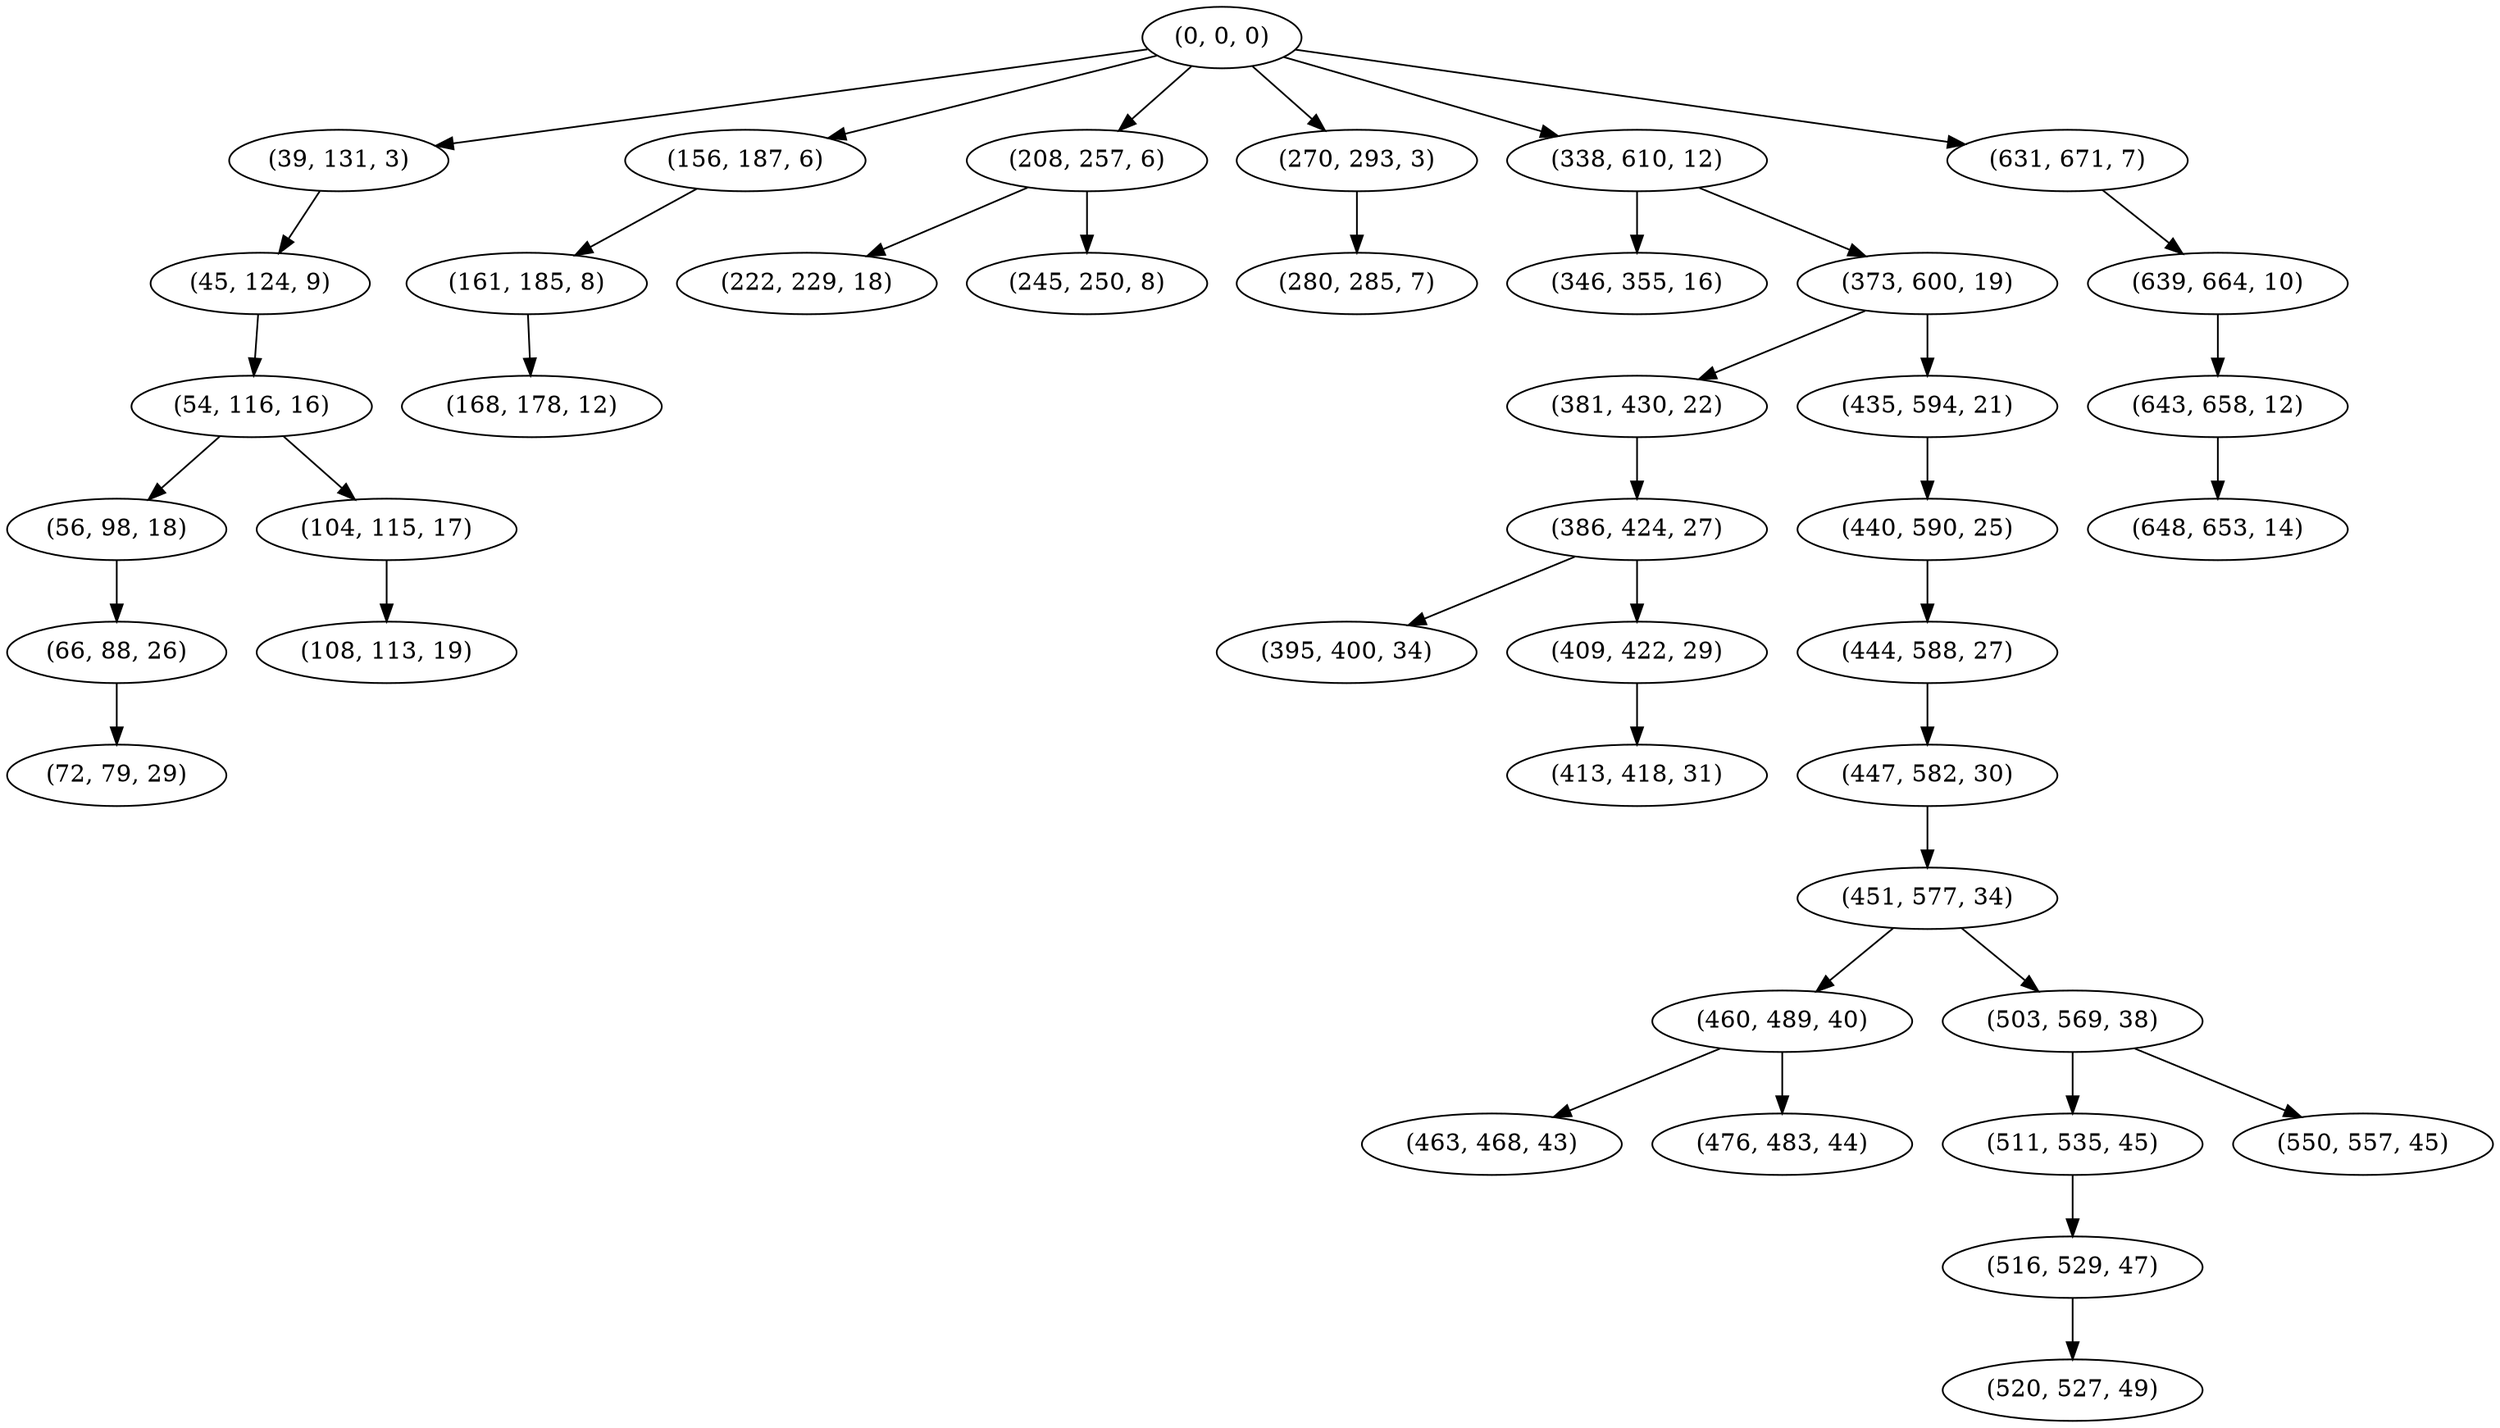 digraph tree {
    "(0, 0, 0)";
    "(39, 131, 3)";
    "(45, 124, 9)";
    "(54, 116, 16)";
    "(56, 98, 18)";
    "(66, 88, 26)";
    "(72, 79, 29)";
    "(104, 115, 17)";
    "(108, 113, 19)";
    "(156, 187, 6)";
    "(161, 185, 8)";
    "(168, 178, 12)";
    "(208, 257, 6)";
    "(222, 229, 18)";
    "(245, 250, 8)";
    "(270, 293, 3)";
    "(280, 285, 7)";
    "(338, 610, 12)";
    "(346, 355, 16)";
    "(373, 600, 19)";
    "(381, 430, 22)";
    "(386, 424, 27)";
    "(395, 400, 34)";
    "(409, 422, 29)";
    "(413, 418, 31)";
    "(435, 594, 21)";
    "(440, 590, 25)";
    "(444, 588, 27)";
    "(447, 582, 30)";
    "(451, 577, 34)";
    "(460, 489, 40)";
    "(463, 468, 43)";
    "(476, 483, 44)";
    "(503, 569, 38)";
    "(511, 535, 45)";
    "(516, 529, 47)";
    "(520, 527, 49)";
    "(550, 557, 45)";
    "(631, 671, 7)";
    "(639, 664, 10)";
    "(643, 658, 12)";
    "(648, 653, 14)";
    "(0, 0, 0)" -> "(39, 131, 3)";
    "(0, 0, 0)" -> "(156, 187, 6)";
    "(0, 0, 0)" -> "(208, 257, 6)";
    "(0, 0, 0)" -> "(270, 293, 3)";
    "(0, 0, 0)" -> "(338, 610, 12)";
    "(0, 0, 0)" -> "(631, 671, 7)";
    "(39, 131, 3)" -> "(45, 124, 9)";
    "(45, 124, 9)" -> "(54, 116, 16)";
    "(54, 116, 16)" -> "(56, 98, 18)";
    "(54, 116, 16)" -> "(104, 115, 17)";
    "(56, 98, 18)" -> "(66, 88, 26)";
    "(66, 88, 26)" -> "(72, 79, 29)";
    "(104, 115, 17)" -> "(108, 113, 19)";
    "(156, 187, 6)" -> "(161, 185, 8)";
    "(161, 185, 8)" -> "(168, 178, 12)";
    "(208, 257, 6)" -> "(222, 229, 18)";
    "(208, 257, 6)" -> "(245, 250, 8)";
    "(270, 293, 3)" -> "(280, 285, 7)";
    "(338, 610, 12)" -> "(346, 355, 16)";
    "(338, 610, 12)" -> "(373, 600, 19)";
    "(373, 600, 19)" -> "(381, 430, 22)";
    "(373, 600, 19)" -> "(435, 594, 21)";
    "(381, 430, 22)" -> "(386, 424, 27)";
    "(386, 424, 27)" -> "(395, 400, 34)";
    "(386, 424, 27)" -> "(409, 422, 29)";
    "(409, 422, 29)" -> "(413, 418, 31)";
    "(435, 594, 21)" -> "(440, 590, 25)";
    "(440, 590, 25)" -> "(444, 588, 27)";
    "(444, 588, 27)" -> "(447, 582, 30)";
    "(447, 582, 30)" -> "(451, 577, 34)";
    "(451, 577, 34)" -> "(460, 489, 40)";
    "(451, 577, 34)" -> "(503, 569, 38)";
    "(460, 489, 40)" -> "(463, 468, 43)";
    "(460, 489, 40)" -> "(476, 483, 44)";
    "(503, 569, 38)" -> "(511, 535, 45)";
    "(503, 569, 38)" -> "(550, 557, 45)";
    "(511, 535, 45)" -> "(516, 529, 47)";
    "(516, 529, 47)" -> "(520, 527, 49)";
    "(631, 671, 7)" -> "(639, 664, 10)";
    "(639, 664, 10)" -> "(643, 658, 12)";
    "(643, 658, 12)" -> "(648, 653, 14)";
}

